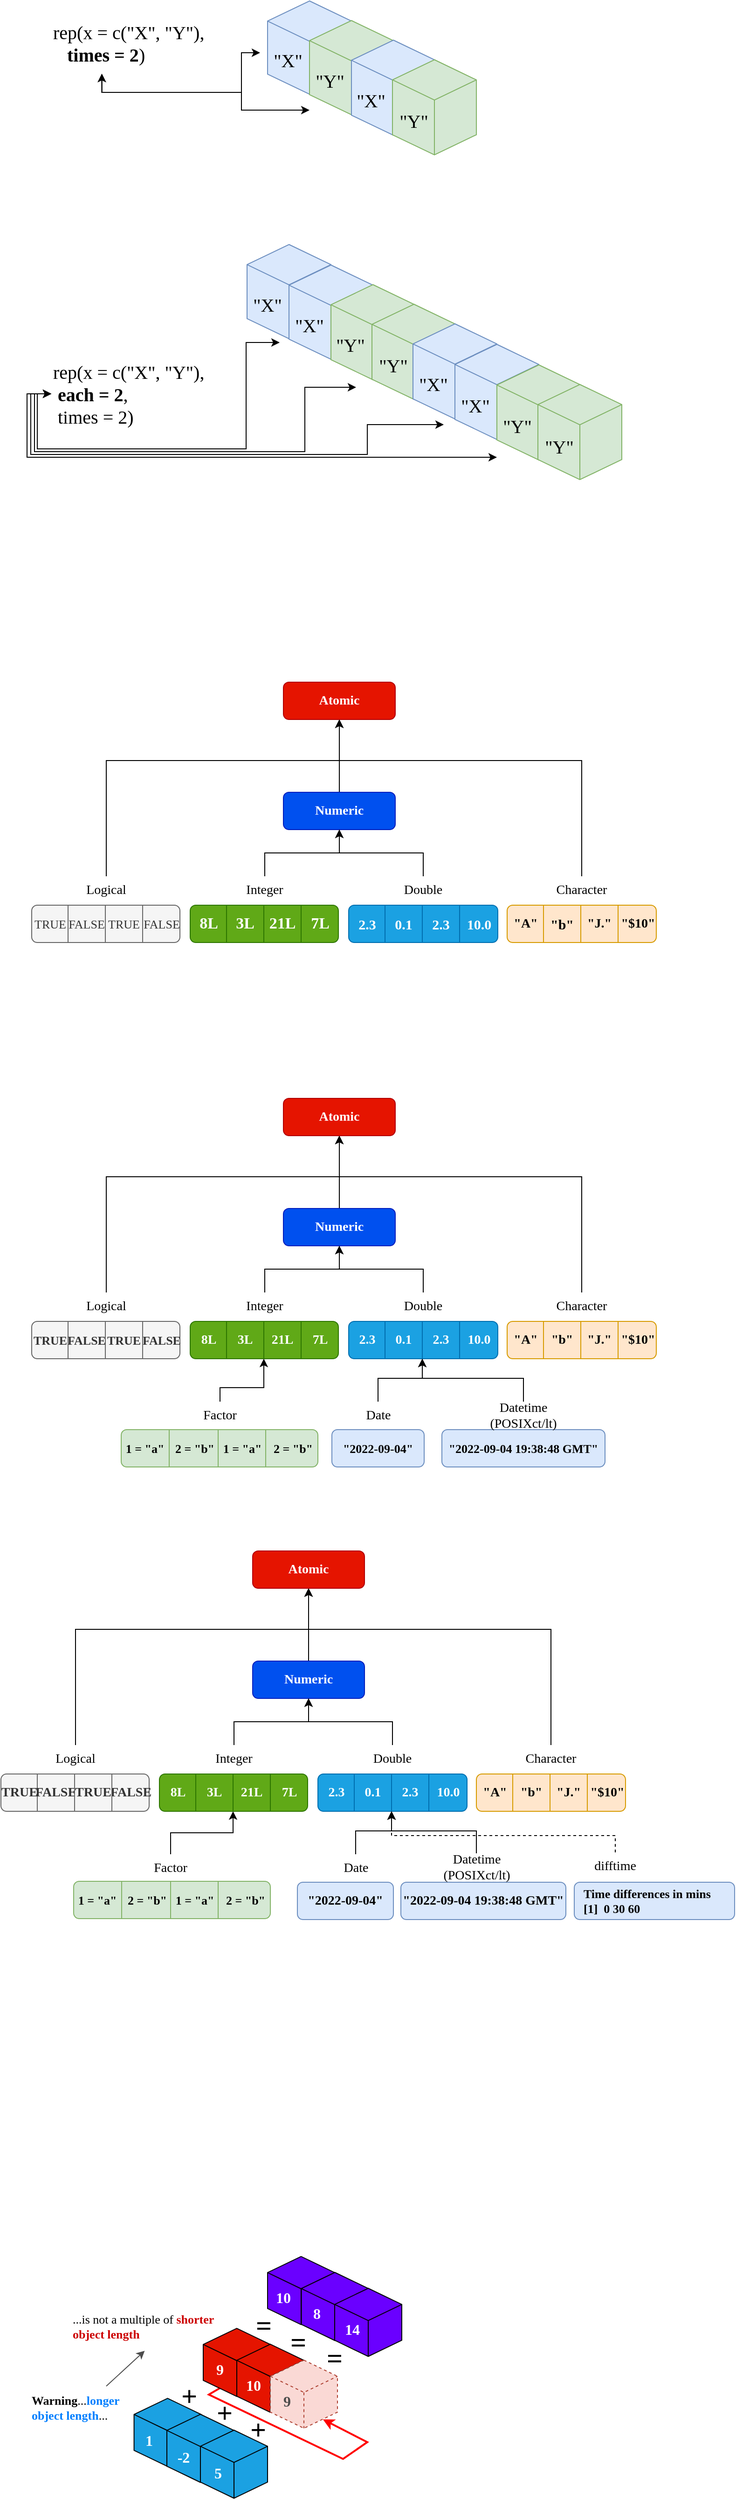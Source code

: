 <mxfile version="20.3.0" type="device"><diagram id="g_zaruBaSesQn14d0Svq" name="Page-1"><mxGraphModel dx="927" dy="1789" grid="0" gridSize="10" guides="1" tooltips="1" connect="1" arrows="1" fold="1" page="1" pageScale="1" pageWidth="850" pageHeight="1100" math="0" shadow="0"><root><mxCell id="0"/><mxCell id="1" parent="0"/><mxCell id="EvhJfLxNRb_qYwiBJ_H9-21" value="&quot;$10&quot;" style="rounded=1;whiteSpace=wrap;html=1;spacingLeft=10;fontSize=14;fontFamily=Ubuntu Mono;fontStyle=1;fillColor=#ffe6cc;strokeColor=#d79b00;" parent="1" vertex="1"><mxGeometry x="711" y="359" width="49" height="40" as="geometry"/></mxCell><mxCell id="EvhJfLxNRb_qYwiBJ_H9-22" value="&quot;A&quot;" style="rounded=1;whiteSpace=wrap;html=1;fontSize=14;spacingLeft=0;spacingRight=10;fontFamily=Ubuntu Mono;fontStyle=1;fillColor=#ffe6cc;strokeColor=#d79b00;" parent="1" vertex="1"><mxGeometry x="600" y="359" width="50" height="40" as="geometry"/></mxCell><mxCell id="EvhJfLxNRb_qYwiBJ_H9-23" value="&quot;b&quot;" style="rounded=0;whiteSpace=wrap;html=1;fontSize=14;fontFamily=Ubuntu Mono;fontStyle=1;fillColor=#ffe6cc;strokeColor=#d79b00;" parent="1" vertex="1"><mxGeometry x="639" y="359" width="40" height="40" as="geometry"/></mxCell><mxCell id="EvhJfLxNRb_qYwiBJ_H9-24" value="&quot;J.&quot;" style="rounded=0;whiteSpace=wrap;html=1;fontSize=14;fontFamily=Ubuntu Mono;fontStyle=1;fillColor=#ffe6cc;strokeColor=#d79b00;" parent="1" vertex="1"><mxGeometry x="679" y="359" width="40" height="40" as="geometry"/></mxCell><mxCell id="EvhJfLxNRb_qYwiBJ_H9-6" value="FALSE" style="rounded=1;whiteSpace=wrap;html=1;spacingLeft=10;fontSize=13;fontStyle=1;fontFamily=Ubuntu Mono;fillColor=#f5f5f5;strokeColor=#666666;fontColor=#333333;" parent="1" vertex="1"><mxGeometry x="200" y="359" width="49" height="40" as="geometry"/></mxCell><mxCell id="EvhJfLxNRb_qYwiBJ_H9-1" value="TRUE" style="rounded=1;whiteSpace=wrap;html=1;fontSize=13;spacingLeft=0;spacingRight=10;fontStyle=1;fontFamily=Ubuntu Mono;fillColor=#f5f5f5;strokeColor=#666666;fontColor=#333333;" parent="1" vertex="1"><mxGeometry x="90" y="359" width="50" height="40" as="geometry"/></mxCell><mxCell id="EvhJfLxNRb_qYwiBJ_H9-2" value="FALSE" style="rounded=0;whiteSpace=wrap;html=1;fontSize=13;fontStyle=1;fontFamily=Ubuntu Mono;fillColor=#f5f5f5;strokeColor=#666666;fontColor=#333333;" parent="1" vertex="1"><mxGeometry x="129" y="359" width="40" height="40" as="geometry"/></mxCell><mxCell id="EvhJfLxNRb_qYwiBJ_H9-4" value="TRUE" style="rounded=0;whiteSpace=wrap;html=1;fontSize=13;fontStyle=1;fontFamily=Ubuntu Mono;fillColor=#f5f5f5;strokeColor=#666666;fontColor=#333333;" parent="1" vertex="1"><mxGeometry x="169" y="359" width="40" height="40" as="geometry"/></mxCell><mxCell id="EvhJfLxNRb_qYwiBJ_H9-9" value="7L" style="rounded=1;whiteSpace=wrap;html=1;spacingLeft=10;fontSize=14;fontFamily=Ubuntu Mono;fontStyle=1;fillColor=#60a917;strokeColor=#2D7600;fontColor=#ffffff;" parent="1" vertex="1"><mxGeometry x="370" y="359" width="49" height="40" as="geometry"/></mxCell><mxCell id="EvhJfLxNRb_qYwiBJ_H9-10" value="8L" style="rounded=1;whiteSpace=wrap;html=1;fontSize=14;spacingLeft=0;spacingRight=10;fontFamily=Ubuntu Mono;fontStyle=1;fillColor=#60a917;strokeColor=#2D7600;fontColor=#ffffff;" parent="1" vertex="1"><mxGeometry x="260" y="359" width="50" height="40" as="geometry"/></mxCell><mxCell id="EvhJfLxNRb_qYwiBJ_H9-11" value="3L" style="rounded=0;whiteSpace=wrap;html=1;fontSize=14;fontFamily=Ubuntu Mono;fontStyle=1;fillColor=#60a917;strokeColor=#2D7600;fontColor=#ffffff;" parent="1" vertex="1"><mxGeometry x="299" y="359" width="40" height="40" as="geometry"/></mxCell><mxCell id="EvhJfLxNRb_qYwiBJ_H9-13" value="21L" style="rounded=0;whiteSpace=wrap;html=1;fontSize=14;fontFamily=Ubuntu Mono;fontStyle=1;fillColor=#60a917;strokeColor=#2D7600;fontColor=#ffffff;" parent="1" vertex="1"><mxGeometry x="339" y="359" width="40" height="40" as="geometry"/></mxCell><mxCell id="EvhJfLxNRb_qYwiBJ_H9-15" value="10.0" style="rounded=1;whiteSpace=wrap;html=1;spacingLeft=10;fontSize=14;fontStyle=1;fontFamily=Ubuntu Mono;fillColor=#1ba1e2;strokeColor=#006EAF;fontColor=#ffffff;" parent="1" vertex="1"><mxGeometry x="540" y="359" width="50" height="40" as="geometry"/></mxCell><mxCell id="EvhJfLxNRb_qYwiBJ_H9-16" value="2.3" style="rounded=1;whiteSpace=wrap;html=1;fontSize=14;spacingLeft=0;spacingRight=10;fontStyle=1;fontFamily=Ubuntu Mono;fillColor=#1ba1e2;strokeColor=#006EAF;fontColor=#ffffff;" parent="1" vertex="1"><mxGeometry x="430" y="359" width="50" height="40" as="geometry"/></mxCell><mxCell id="EvhJfLxNRb_qYwiBJ_H9-17" value="0.1" style="rounded=0;whiteSpace=wrap;html=1;fontSize=14;fontStyle=1;fontFamily=Ubuntu Mono;fillColor=#1ba1e2;strokeColor=#006EAF;fontColor=#ffffff;" parent="1" vertex="1"><mxGeometry x="469" y="359" width="40" height="40" as="geometry"/></mxCell><mxCell id="EvhJfLxNRb_qYwiBJ_H9-19" value="2.3" style="rounded=0;whiteSpace=wrap;html=1;fontSize=14;fontStyle=1;fontFamily=Ubuntu Mono;fillColor=#1ba1e2;strokeColor=#006EAF;fontColor=#ffffff;" parent="1" vertex="1"><mxGeometry x="509" y="359" width="40" height="40" as="geometry"/></mxCell><mxCell id="EvhJfLxNRb_qYwiBJ_H9-36" style="edgeStyle=orthogonalEdgeStyle;rounded=0;orthogonalLoop=1;jettySize=auto;html=1;fontFamily=Ubuntu Mono;fontSize=14;fillColor=default;" parent="1" source="EvhJfLxNRb_qYwiBJ_H9-28" target="EvhJfLxNRb_qYwiBJ_H9-35" edge="1"><mxGeometry relative="1" as="geometry"/></mxCell><mxCell id="EvhJfLxNRb_qYwiBJ_H9-28" value="Numeric" style="rounded=1;whiteSpace=wrap;html=1;fontFamily=Ubuntu Mono;fontSize=14;fillColor=#0050ef;fontColor=#ffffff;strokeColor=#001DBC;fontStyle=1" parent="1" vertex="1"><mxGeometry x="360" y="238" width="120" height="40" as="geometry"/></mxCell><mxCell id="EvhJfLxNRb_qYwiBJ_H9-39" style="edgeStyle=orthogonalEdgeStyle;rounded=0;orthogonalLoop=1;jettySize=auto;html=1;fontFamily=Ubuntu Mono;fontSize=14;fillColor=default;" parent="1" source="EvhJfLxNRb_qYwiBJ_H9-29" target="EvhJfLxNRb_qYwiBJ_H9-35" edge="1"><mxGeometry relative="1" as="geometry"><Array as="points"><mxPoint x="170" y="204"/><mxPoint x="420" y="204"/></Array></mxGeometry></mxCell><mxCell id="EvhJfLxNRb_qYwiBJ_H9-29" value="Logical" style="text;html=1;strokeColor=none;fillColor=none;align=center;verticalAlign=middle;whiteSpace=wrap;rounded=0;fontFamily=Ubuntu Mono;fontSize=14;" parent="1" vertex="1"><mxGeometry x="140" y="328" width="60" height="30" as="geometry"/></mxCell><mxCell id="EvhJfLxNRb_qYwiBJ_H9-33" style="edgeStyle=orthogonalEdgeStyle;rounded=0;orthogonalLoop=1;jettySize=auto;html=1;entryX=0.5;entryY=1;entryDx=0;entryDy=0;fontFamily=Ubuntu Mono;fontSize=14;fillColor=default;" parent="1" source="EvhJfLxNRb_qYwiBJ_H9-30" target="EvhJfLxNRb_qYwiBJ_H9-28" edge="1"><mxGeometry relative="1" as="geometry"/></mxCell><mxCell id="EvhJfLxNRb_qYwiBJ_H9-30" value="Integer" style="text;html=1;strokeColor=none;fillColor=none;align=center;verticalAlign=middle;whiteSpace=wrap;rounded=0;fontFamily=Ubuntu Mono;fontSize=14;" parent="1" vertex="1"><mxGeometry x="310" y="328" width="60" height="30" as="geometry"/></mxCell><mxCell id="EvhJfLxNRb_qYwiBJ_H9-34" style="edgeStyle=orthogonalEdgeStyle;rounded=0;orthogonalLoop=1;jettySize=auto;html=1;entryX=0.5;entryY=1;entryDx=0;entryDy=0;fontFamily=Ubuntu Mono;fontSize=14;fillColor=default;" parent="1" source="EvhJfLxNRb_qYwiBJ_H9-31" target="EvhJfLxNRb_qYwiBJ_H9-28" edge="1"><mxGeometry relative="1" as="geometry"/></mxCell><mxCell id="EvhJfLxNRb_qYwiBJ_H9-31" value="Double" style="text;html=1;strokeColor=none;fillColor=none;align=center;verticalAlign=middle;whiteSpace=wrap;rounded=0;fontFamily=Ubuntu Mono;fontSize=14;" parent="1" vertex="1"><mxGeometry x="480" y="328" width="60" height="30" as="geometry"/></mxCell><mxCell id="EvhJfLxNRb_qYwiBJ_H9-38" style="edgeStyle=orthogonalEdgeStyle;rounded=0;orthogonalLoop=1;jettySize=auto;html=1;fontFamily=Ubuntu Mono;fontSize=14;fillColor=default;" parent="1" source="EvhJfLxNRb_qYwiBJ_H9-32" target="EvhJfLxNRb_qYwiBJ_H9-35" edge="1"><mxGeometry relative="1" as="geometry"><Array as="points"><mxPoint x="680" y="204"/><mxPoint x="420" y="204"/></Array></mxGeometry></mxCell><mxCell id="EvhJfLxNRb_qYwiBJ_H9-32" value="Character" style="text;html=1;strokeColor=none;fillColor=none;align=center;verticalAlign=middle;whiteSpace=wrap;rounded=0;fontFamily=Ubuntu Mono;fontSize=14;" parent="1" vertex="1"><mxGeometry x="650" y="328" width="60" height="30" as="geometry"/></mxCell><mxCell id="EvhJfLxNRb_qYwiBJ_H9-35" value="Atomic" style="rounded=1;whiteSpace=wrap;html=1;fontFamily=Ubuntu Mono;fontSize=14;fillColor=#e51400;fontColor=#ffffff;strokeColor=#B20000;fontStyle=1" parent="1" vertex="1"><mxGeometry x="360" y="120" width="120" height="40" as="geometry"/></mxCell><mxCell id="EvhJfLxNRb_qYwiBJ_H9-40" value="2 = &quot;b&quot;" style="rounded=1;whiteSpace=wrap;html=1;spacingLeft=18;fontSize=13;fontFamily=Ubuntu Mono;fontStyle=1;fillColor=#d5e8d4;strokeColor=#82b366;" parent="1" vertex="1"><mxGeometry x="324.5" y="475" width="72.5" height="40" as="geometry"/></mxCell><mxCell id="EvhJfLxNRb_qYwiBJ_H9-41" value="&lt;font style=&quot;font-size: 13px;&quot;&gt;1 = &quot;a&quot;&lt;/font&gt;" style="rounded=1;whiteSpace=wrap;html=1;fontSize=13;spacingLeft=0;spacingRight=10;fontFamily=Ubuntu Mono;fontStyle=1;fillColor=#d5e8d4;strokeColor=#82b366;" parent="1" vertex="1"><mxGeometry x="186" y="475" width="60.5" height="40" as="geometry"/></mxCell><mxCell id="EvhJfLxNRb_qYwiBJ_H9-42" value="2 = &quot;b&quot;" style="rounded=0;whiteSpace=wrap;html=1;fontSize=13;fontFamily=Ubuntu Mono;fontStyle=1;fillColor=#d5e8d4;strokeColor=#82b366;" parent="1" vertex="1"><mxGeometry x="237.5" y="475" width="53.5" height="40" as="geometry"/></mxCell><mxCell id="EvhJfLxNRb_qYwiBJ_H9-43" value="1 = &quot;a&quot;" style="rounded=0;whiteSpace=wrap;html=1;fontSize=13;fontFamily=Ubuntu Mono;fontStyle=1;fillColor=#d5e8d4;strokeColor=#82b366;spacingLeft=1;" parent="1" vertex="1"><mxGeometry x="290" y="475" width="51" height="40" as="geometry"/></mxCell><mxCell id="EvhJfLxNRb_qYwiBJ_H9-45" style="edgeStyle=orthogonalEdgeStyle;rounded=0;orthogonalLoop=1;jettySize=auto;html=1;entryX=0;entryY=1;entryDx=0;entryDy=0;fontFamily=Ubuntu Mono;fontSize=9;fillColor=default;exitX=0.5;exitY=0;exitDx=0;exitDy=0;" parent="1" source="EvhJfLxNRb_qYwiBJ_H9-44" target="EvhJfLxNRb_qYwiBJ_H9-13" edge="1"><mxGeometry relative="1" as="geometry"><Array as="points"><mxPoint x="292" y="430"/><mxPoint x="339" y="430"/></Array></mxGeometry></mxCell><mxCell id="EvhJfLxNRb_qYwiBJ_H9-44" value="Factor" style="text;html=1;strokeColor=none;fillColor=none;align=center;verticalAlign=middle;whiteSpace=wrap;rounded=0;fontFamily=Ubuntu Mono;fontSize=14;" parent="1" vertex="1"><mxGeometry x="262" y="445" width="60" height="30" as="geometry"/></mxCell><mxCell id="EvhJfLxNRb_qYwiBJ_H9-52" value="&quot;2022-09-04&quot;" style="rounded=1;whiteSpace=wrap;html=1;fontSize=13;spacingLeft=10;spacingRight=10;fontStyle=1;fontFamily=Ubuntu Mono;fillColor=#dae8fc;strokeColor=#6c8ebf;spacing=0;align=center;" parent="1" vertex="1"><mxGeometry x="412" y="475" width="99" height="40" as="geometry"/></mxCell><mxCell id="EvhJfLxNRb_qYwiBJ_H9-55" value="&quot;2022-09-04 19:38:48 GMT&quot;" style="rounded=1;whiteSpace=wrap;html=1;spacingLeft=0;fontSize=13;fontStyle=1;fontFamily=Ubuntu Mono;fillColor=#dae8fc;strokeColor=#6c8ebf;spacing=0;" parent="1" vertex="1"><mxGeometry x="530" y="475" width="175" height="40" as="geometry"/></mxCell><mxCell id="EvhJfLxNRb_qYwiBJ_H9-61" style="edgeStyle=orthogonalEdgeStyle;rounded=0;orthogonalLoop=1;jettySize=auto;html=1;entryX=0;entryY=1;entryDx=0;entryDy=0;fontFamily=Ubuntu Mono;fontSize=9;fillColor=default;exitX=0.5;exitY=0;exitDx=0;exitDy=0;" parent="1" source="EvhJfLxNRb_qYwiBJ_H9-59" target="EvhJfLxNRb_qYwiBJ_H9-19" edge="1"><mxGeometry relative="1" as="geometry"><Array as="points"><mxPoint x="462" y="420"/><mxPoint x="509" y="420"/></Array></mxGeometry></mxCell><mxCell id="EvhJfLxNRb_qYwiBJ_H9-59" value="Date" style="text;html=1;strokeColor=none;fillColor=none;align=center;verticalAlign=middle;whiteSpace=wrap;rounded=0;fontFamily=Ubuntu Mono;fontSize=14;" parent="1" vertex="1"><mxGeometry x="431.5" y="445" width="60" height="30" as="geometry"/></mxCell><mxCell id="EvhJfLxNRb_qYwiBJ_H9-62" style="edgeStyle=orthogonalEdgeStyle;rounded=0;orthogonalLoop=1;jettySize=auto;html=1;entryX=0;entryY=1;entryDx=0;entryDy=0;fontFamily=Ubuntu Mono;fontSize=9;fillColor=default;exitX=0.5;exitY=0;exitDx=0;exitDy=0;" parent="1" source="EvhJfLxNRb_qYwiBJ_H9-60" target="EvhJfLxNRb_qYwiBJ_H9-19" edge="1"><mxGeometry relative="1" as="geometry"><Array as="points"><mxPoint x="618" y="420"/><mxPoint x="509" y="420"/></Array></mxGeometry></mxCell><mxCell id="EvhJfLxNRb_qYwiBJ_H9-60" value="Datetime&lt;br&gt;(POSIXct/lt)" style="text;html=1;strokeColor=none;fillColor=none;align=center;verticalAlign=middle;whiteSpace=wrap;rounded=0;fontFamily=Ubuntu Mono;fontSize=14;" parent="1" vertex="1"><mxGeometry x="574" y="445" width="87" height="30" as="geometry"/></mxCell><mxCell id="EvhJfLxNRb_qYwiBJ_H9-68" value="&quot;$10&quot;" style="rounded=1;whiteSpace=wrap;html=1;spacingLeft=10;fontSize=14;fontFamily=Ubuntu Mono;fontStyle=1;fillColor=#ffe6cc;strokeColor=#d79b00;" parent="1" vertex="1"><mxGeometry x="678" y="844" width="49" height="40" as="geometry"/></mxCell><mxCell id="EvhJfLxNRb_qYwiBJ_H9-69" value="&quot;A&quot;" style="rounded=1;whiteSpace=wrap;html=1;fontSize=14;spacingLeft=0;spacingRight=10;fontFamily=Ubuntu Mono;fontStyle=1;fillColor=#ffe6cc;strokeColor=#d79b00;" parent="1" vertex="1"><mxGeometry x="567" y="844" width="50" height="40" as="geometry"/></mxCell><mxCell id="EvhJfLxNRb_qYwiBJ_H9-70" value="&quot;b&quot;" style="rounded=0;whiteSpace=wrap;html=1;fontSize=14;fontFamily=Ubuntu Mono;fontStyle=1;fillColor=#ffe6cc;strokeColor=#d79b00;" parent="1" vertex="1"><mxGeometry x="606" y="844" width="40" height="40" as="geometry"/></mxCell><mxCell id="EvhJfLxNRb_qYwiBJ_H9-71" value="&quot;J.&quot;" style="rounded=0;whiteSpace=wrap;html=1;fontSize=14;fontFamily=Ubuntu Mono;fontStyle=1;fillColor=#ffe6cc;strokeColor=#d79b00;" parent="1" vertex="1"><mxGeometry x="646" y="844" width="40" height="40" as="geometry"/></mxCell><mxCell id="EvhJfLxNRb_qYwiBJ_H9-72" value="FALSE" style="rounded=1;whiteSpace=wrap;html=1;spacingLeft=10;fontSize=14;fontStyle=1;fontFamily=Ubuntu Mono;fillColor=#f5f5f5;strokeColor=#666666;fontColor=#333333;" parent="1" vertex="1"><mxGeometry x="167" y="844" width="49" height="40" as="geometry"/></mxCell><mxCell id="EvhJfLxNRb_qYwiBJ_H9-73" value="TRUE" style="rounded=1;whiteSpace=wrap;html=1;fontSize=14;spacingLeft=0;spacingRight=10;fontStyle=1;fontFamily=Ubuntu Mono;fillColor=#f5f5f5;strokeColor=#666666;fontColor=#333333;" parent="1" vertex="1"><mxGeometry x="57" y="844" width="50" height="40" as="geometry"/></mxCell><mxCell id="EvhJfLxNRb_qYwiBJ_H9-74" value="FALSE" style="rounded=0;whiteSpace=wrap;html=1;fontSize=14;fontStyle=1;fontFamily=Ubuntu Mono;fillColor=#f5f5f5;strokeColor=#666666;fontColor=#333333;" parent="1" vertex="1"><mxGeometry x="96" y="844" width="40" height="40" as="geometry"/></mxCell><mxCell id="EvhJfLxNRb_qYwiBJ_H9-75" value="TRUE" style="rounded=0;whiteSpace=wrap;html=1;fontSize=14;fontStyle=1;fontFamily=Ubuntu Mono;fillColor=#f5f5f5;strokeColor=#666666;fontColor=#333333;" parent="1" vertex="1"><mxGeometry x="136" y="844" width="40" height="40" as="geometry"/></mxCell><mxCell id="EvhJfLxNRb_qYwiBJ_H9-76" value="7L" style="rounded=1;whiteSpace=wrap;html=1;spacingLeft=10;fontSize=14;fontFamily=Ubuntu Mono;fontStyle=1;fillColor=#60a917;strokeColor=#2D7600;fontColor=#ffffff;" parent="1" vertex="1"><mxGeometry x="337" y="844" width="49" height="40" as="geometry"/></mxCell><mxCell id="EvhJfLxNRb_qYwiBJ_H9-77" value="8L" style="rounded=1;whiteSpace=wrap;html=1;fontSize=14;spacingLeft=0;spacingRight=10;fontFamily=Ubuntu Mono;fontStyle=1;fillColor=#60a917;strokeColor=#2D7600;fontColor=#ffffff;" parent="1" vertex="1"><mxGeometry x="227" y="844" width="50" height="40" as="geometry"/></mxCell><mxCell id="EvhJfLxNRb_qYwiBJ_H9-78" value="3L" style="rounded=0;whiteSpace=wrap;html=1;fontSize=14;fontFamily=Ubuntu Mono;fontStyle=1;fillColor=#60a917;strokeColor=#2D7600;fontColor=#ffffff;" parent="1" vertex="1"><mxGeometry x="266" y="844" width="40" height="40" as="geometry"/></mxCell><mxCell id="EvhJfLxNRb_qYwiBJ_H9-79" value="21L" style="rounded=0;whiteSpace=wrap;html=1;fontSize=14;fontFamily=Ubuntu Mono;fontStyle=1;fillColor=#60a917;strokeColor=#2D7600;fontColor=#ffffff;" parent="1" vertex="1"><mxGeometry x="306" y="844" width="40" height="40" as="geometry"/></mxCell><mxCell id="EvhJfLxNRb_qYwiBJ_H9-80" value="10.0" style="rounded=1;whiteSpace=wrap;html=1;spacingLeft=10;fontSize=14;fontStyle=1;fontFamily=Ubuntu Mono;fillColor=#1ba1e2;strokeColor=#006EAF;fontColor=#ffffff;" parent="1" vertex="1"><mxGeometry x="507" y="844" width="50" height="40" as="geometry"/></mxCell><mxCell id="EvhJfLxNRb_qYwiBJ_H9-81" value="2.3" style="rounded=1;whiteSpace=wrap;html=1;fontSize=14;spacingLeft=0;spacingRight=10;fontStyle=1;fontFamily=Ubuntu Mono;fillColor=#1ba1e2;strokeColor=#006EAF;fontColor=#ffffff;" parent="1" vertex="1"><mxGeometry x="397" y="844" width="50" height="40" as="geometry"/></mxCell><mxCell id="EvhJfLxNRb_qYwiBJ_H9-82" value="0.1" style="rounded=0;whiteSpace=wrap;html=1;fontSize=14;fontStyle=1;fontFamily=Ubuntu Mono;fillColor=#1ba1e2;strokeColor=#006EAF;fontColor=#ffffff;" parent="1" vertex="1"><mxGeometry x="436" y="844" width="40" height="40" as="geometry"/></mxCell><mxCell id="EvhJfLxNRb_qYwiBJ_H9-83" value="2.3" style="rounded=0;whiteSpace=wrap;html=1;fontSize=14;fontStyle=1;fontFamily=Ubuntu Mono;fillColor=#1ba1e2;strokeColor=#006EAF;fontColor=#ffffff;" parent="1" vertex="1"><mxGeometry x="476" y="844" width="40" height="40" as="geometry"/></mxCell><mxCell id="EvhJfLxNRb_qYwiBJ_H9-84" style="edgeStyle=orthogonalEdgeStyle;rounded=0;orthogonalLoop=1;jettySize=auto;html=1;fontFamily=Ubuntu Mono;fontSize=14;fillColor=default;" parent="1" source="EvhJfLxNRb_qYwiBJ_H9-85" target="EvhJfLxNRb_qYwiBJ_H9-94" edge="1"><mxGeometry relative="1" as="geometry"/></mxCell><mxCell id="EvhJfLxNRb_qYwiBJ_H9-85" value="Numeric" style="rounded=1;whiteSpace=wrap;html=1;fontFamily=Ubuntu Mono;fontSize=14;fillColor=#0050ef;fontColor=#ffffff;strokeColor=#001DBC;fontStyle=1" parent="1" vertex="1"><mxGeometry x="327" y="723" width="120" height="40" as="geometry"/></mxCell><mxCell id="EvhJfLxNRb_qYwiBJ_H9-86" style="edgeStyle=orthogonalEdgeStyle;rounded=0;orthogonalLoop=1;jettySize=auto;html=1;fontFamily=Ubuntu Mono;fontSize=14;fillColor=default;" parent="1" source="EvhJfLxNRb_qYwiBJ_H9-87" target="EvhJfLxNRb_qYwiBJ_H9-94" edge="1"><mxGeometry relative="1" as="geometry"><Array as="points"><mxPoint x="137" y="689"/><mxPoint x="387" y="689"/></Array></mxGeometry></mxCell><mxCell id="EvhJfLxNRb_qYwiBJ_H9-87" value="Logical" style="text;html=1;strokeColor=none;fillColor=none;align=center;verticalAlign=middle;whiteSpace=wrap;rounded=0;fontFamily=Ubuntu Mono;fontSize=14;" parent="1" vertex="1"><mxGeometry x="107" y="813" width="60" height="30" as="geometry"/></mxCell><mxCell id="EvhJfLxNRb_qYwiBJ_H9-88" style="edgeStyle=orthogonalEdgeStyle;rounded=0;orthogonalLoop=1;jettySize=auto;html=1;entryX=0.5;entryY=1;entryDx=0;entryDy=0;fontFamily=Ubuntu Mono;fontSize=14;fillColor=default;" parent="1" source="EvhJfLxNRb_qYwiBJ_H9-89" target="EvhJfLxNRb_qYwiBJ_H9-85" edge="1"><mxGeometry relative="1" as="geometry"/></mxCell><mxCell id="EvhJfLxNRb_qYwiBJ_H9-89" value="Integer" style="text;html=1;strokeColor=none;fillColor=none;align=center;verticalAlign=middle;whiteSpace=wrap;rounded=0;fontFamily=Ubuntu Mono;fontSize=14;" parent="1" vertex="1"><mxGeometry x="277" y="813" width="60" height="30" as="geometry"/></mxCell><mxCell id="EvhJfLxNRb_qYwiBJ_H9-90" style="edgeStyle=orthogonalEdgeStyle;rounded=0;orthogonalLoop=1;jettySize=auto;html=1;entryX=0.5;entryY=1;entryDx=0;entryDy=0;fontFamily=Ubuntu Mono;fontSize=14;fillColor=default;" parent="1" source="EvhJfLxNRb_qYwiBJ_H9-91" target="EvhJfLxNRb_qYwiBJ_H9-85" edge="1"><mxGeometry relative="1" as="geometry"/></mxCell><mxCell id="EvhJfLxNRb_qYwiBJ_H9-91" value="Double" style="text;html=1;strokeColor=none;fillColor=none;align=center;verticalAlign=middle;whiteSpace=wrap;rounded=0;fontFamily=Ubuntu Mono;fontSize=14;" parent="1" vertex="1"><mxGeometry x="447" y="813" width="60" height="30" as="geometry"/></mxCell><mxCell id="EvhJfLxNRb_qYwiBJ_H9-92" style="edgeStyle=orthogonalEdgeStyle;rounded=0;orthogonalLoop=1;jettySize=auto;html=1;fontFamily=Ubuntu Mono;fontSize=14;fillColor=default;" parent="1" source="EvhJfLxNRb_qYwiBJ_H9-93" target="EvhJfLxNRb_qYwiBJ_H9-94" edge="1"><mxGeometry relative="1" as="geometry"><Array as="points"><mxPoint x="647" y="689"/><mxPoint x="387" y="689"/></Array></mxGeometry></mxCell><mxCell id="EvhJfLxNRb_qYwiBJ_H9-93" value="Character" style="text;html=1;strokeColor=none;fillColor=none;align=center;verticalAlign=middle;whiteSpace=wrap;rounded=0;fontFamily=Ubuntu Mono;fontSize=14;" parent="1" vertex="1"><mxGeometry x="617" y="813" width="60" height="30" as="geometry"/></mxCell><mxCell id="EvhJfLxNRb_qYwiBJ_H9-94" value="Atomic" style="rounded=1;whiteSpace=wrap;html=1;fontFamily=Ubuntu Mono;fontSize=14;fillColor=#e51400;fontColor=#ffffff;strokeColor=#B20000;fontStyle=1" parent="1" vertex="1"><mxGeometry x="327" y="605" width="120" height="40" as="geometry"/></mxCell><mxCell id="EvhJfLxNRb_qYwiBJ_H9-99" style="edgeStyle=orthogonalEdgeStyle;rounded=0;orthogonalLoop=1;jettySize=auto;html=1;entryX=0;entryY=1;entryDx=0;entryDy=0;fontFamily=Ubuntu Mono;fontSize=9;fillColor=default;exitX=0.5;exitY=0;exitDx=0;exitDy=0;" parent="1" source="EvhJfLxNRb_qYwiBJ_H9-100" target="EvhJfLxNRb_qYwiBJ_H9-79" edge="1"><mxGeometry relative="1" as="geometry"><Array as="points"><mxPoint x="239" y="907"/><mxPoint x="306" y="907"/></Array></mxGeometry></mxCell><mxCell id="EvhJfLxNRb_qYwiBJ_H9-100" value="Factor" style="text;html=1;strokeColor=none;fillColor=none;align=center;verticalAlign=middle;whiteSpace=wrap;rounded=0;fontFamily=Ubuntu Mono;fontSize=14;" parent="1" vertex="1"><mxGeometry x="209" y="930" width="60" height="30" as="geometry"/></mxCell><mxCell id="EvhJfLxNRb_qYwiBJ_H9-101" value="&quot;2022-09-04&quot;" style="rounded=1;whiteSpace=wrap;html=1;fontSize=14;spacingLeft=10;spacingRight=10;fontStyle=1;fontFamily=Ubuntu Mono;fillColor=#dae8fc;strokeColor=#6c8ebf;spacing=0;align=center;" parent="1" vertex="1"><mxGeometry x="375" y="960" width="103" height="40" as="geometry"/></mxCell><mxCell id="EvhJfLxNRb_qYwiBJ_H9-102" value="&quot;2022-09-04 19:38:48 GMT&quot;" style="rounded=1;whiteSpace=wrap;html=1;spacingLeft=0;fontSize=14;fontStyle=1;fontFamily=Ubuntu Mono;fillColor=#dae8fc;strokeColor=#6c8ebf;spacing=0;" parent="1" vertex="1"><mxGeometry x="486" y="960" width="177" height="40" as="geometry"/></mxCell><mxCell id="EvhJfLxNRb_qYwiBJ_H9-103" style="edgeStyle=orthogonalEdgeStyle;rounded=0;orthogonalLoop=1;jettySize=auto;html=1;entryX=0;entryY=1;entryDx=0;entryDy=0;fontFamily=Ubuntu Mono;fontSize=9;fillColor=default;exitX=0.5;exitY=0;exitDx=0;exitDy=0;" parent="1" source="EvhJfLxNRb_qYwiBJ_H9-104" target="EvhJfLxNRb_qYwiBJ_H9-83" edge="1"><mxGeometry relative="1" as="geometry"><Array as="points"><mxPoint x="438" y="905"/><mxPoint x="476" y="905"/></Array></mxGeometry></mxCell><mxCell id="EvhJfLxNRb_qYwiBJ_H9-104" value="Date" style="text;html=1;strokeColor=none;fillColor=none;align=center;verticalAlign=middle;whiteSpace=wrap;rounded=0;fontFamily=Ubuntu Mono;fontSize=14;" parent="1" vertex="1"><mxGeometry x="407.5" y="930" width="60" height="30" as="geometry"/></mxCell><mxCell id="EvhJfLxNRb_qYwiBJ_H9-105" style="edgeStyle=orthogonalEdgeStyle;rounded=0;orthogonalLoop=1;jettySize=auto;html=1;entryX=0;entryY=1;entryDx=0;entryDy=0;fontFamily=Ubuntu Mono;fontSize=9;fillColor=default;" parent="1" source="EvhJfLxNRb_qYwiBJ_H9-106" target="EvhJfLxNRb_qYwiBJ_H9-83" edge="1"><mxGeometry relative="1" as="geometry"><Array as="points"><mxPoint x="567" y="905"/><mxPoint x="476" y="905"/></Array></mxGeometry></mxCell><mxCell id="EvhJfLxNRb_qYwiBJ_H9-106" value="Datetime (POSIXct/lt)" style="text;html=1;strokeColor=none;fillColor=none;align=center;verticalAlign=middle;whiteSpace=wrap;rounded=0;fontFamily=Ubuntu Mono;fontSize=14;" parent="1" vertex="1"><mxGeometry x="521.5" y="929" width="91" height="30" as="geometry"/></mxCell><mxCell id="EvhJfLxNRb_qYwiBJ_H9-107" value="Time differences in mins&lt;br style=&quot;font-size: 13px;&quot;&gt;[1]&amp;nbsp; 0 30 60" style="rounded=1;whiteSpace=wrap;html=1;spacingLeft=10;fontSize=13;fontStyle=1;fontFamily=Ubuntu Mono;fillColor=#dae8fc;strokeColor=#6c8ebf;spacing=0;align=left;" parent="1" vertex="1"><mxGeometry x="672" y="960" width="172" height="40" as="geometry"/></mxCell><mxCell id="EvhJfLxNRb_qYwiBJ_H9-110" style="edgeStyle=orthogonalEdgeStyle;rounded=0;orthogonalLoop=1;jettySize=auto;html=1;entryX=0;entryY=1;entryDx=0;entryDy=0;fontFamily=Ubuntu Mono;fontSize=10;fillColor=default;strokeWidth=1;dashed=1;" parent="1" source="EvhJfLxNRb_qYwiBJ_H9-111" target="EvhJfLxNRb_qYwiBJ_H9-83" edge="1"><mxGeometry relative="1" as="geometry"><Array as="points"><mxPoint x="716" y="910"/><mxPoint x="476" y="910"/></Array></mxGeometry></mxCell><mxCell id="EvhJfLxNRb_qYwiBJ_H9-111" value="difftime" style="text;html=1;strokeColor=none;fillColor=none;align=center;verticalAlign=middle;whiteSpace=wrap;rounded=0;fontFamily=Ubuntu Mono;fontSize=14;" parent="1" vertex="1"><mxGeometry x="686" y="928" width="60" height="30" as="geometry"/></mxCell><mxCell id="EvhJfLxNRb_qYwiBJ_H9-112" value="&quot;$10&quot;" style="rounded=1;whiteSpace=wrap;html=1;spacingLeft=10;fontSize=14;fontFamily=Ubuntu Mono;fontStyle=1;fillColor=#ffe6cc;strokeColor=#d79b00;" parent="1" vertex="1"><mxGeometry x="711" y="-87" width="49" height="40" as="geometry"/></mxCell><mxCell id="EvhJfLxNRb_qYwiBJ_H9-113" value="&quot;A&quot;" style="rounded=1;whiteSpace=wrap;html=1;fontSize=14;spacingLeft=0;spacingRight=10;fontFamily=Ubuntu Mono;fontStyle=1;fillColor=#ffe6cc;strokeColor=#d79b00;" parent="1" vertex="1"><mxGeometry x="600" y="-87" width="50" height="40" as="geometry"/></mxCell><mxCell id="EvhJfLxNRb_qYwiBJ_H9-114" value="&quot;b&quot;" style="rounded=0;whiteSpace=wrap;html=1;fontSize=15;fontFamily=Ubuntu Mono;fontStyle=1;fillColor=#ffe6cc;strokeColor=#d79b00;" parent="1" vertex="1"><mxGeometry x="639" y="-87" width="40" height="40" as="geometry"/></mxCell><mxCell id="EvhJfLxNRb_qYwiBJ_H9-115" value="&quot;J.&quot;" style="rounded=0;whiteSpace=wrap;html=1;fontSize=14;fontFamily=Ubuntu Mono;fontStyle=1;fillColor=#ffe6cc;strokeColor=#d79b00;" parent="1" vertex="1"><mxGeometry x="679" y="-87" width="40" height="40" as="geometry"/></mxCell><mxCell id="EvhJfLxNRb_qYwiBJ_H9-116" value="FALSE" style="rounded=1;whiteSpace=wrap;html=1;spacingLeft=10;fontSize=13;fontStyle=0;fontFamily=Ubuntu Mono;fillColor=#f5f5f5;strokeColor=#666666;fontColor=#333333;" parent="1" vertex="1"><mxGeometry x="200" y="-87" width="49" height="40" as="geometry"/></mxCell><mxCell id="EvhJfLxNRb_qYwiBJ_H9-117" value="TRUE" style="rounded=1;whiteSpace=wrap;html=1;fontSize=13;spacingLeft=0;spacingRight=10;fontStyle=0;fontFamily=Ubuntu Mono;fillColor=#f5f5f5;strokeColor=#666666;fontColor=#333333;" parent="1" vertex="1"><mxGeometry x="90" y="-87" width="50" height="40" as="geometry"/></mxCell><mxCell id="EvhJfLxNRb_qYwiBJ_H9-118" value="FALSE" style="rounded=0;whiteSpace=wrap;html=1;fontSize=13;fontStyle=0;fontFamily=Ubuntu Mono;fillColor=#f5f5f5;strokeColor=#666666;fontColor=#333333;" parent="1" vertex="1"><mxGeometry x="129" y="-87" width="40" height="40" as="geometry"/></mxCell><mxCell id="EvhJfLxNRb_qYwiBJ_H9-119" value="TRUE" style="rounded=0;whiteSpace=wrap;html=1;fontSize=13;fontStyle=0;fontFamily=Ubuntu Mono;fillColor=#f5f5f5;strokeColor=#666666;fontColor=#333333;" parent="1" vertex="1"><mxGeometry x="169" y="-87" width="40" height="40" as="geometry"/></mxCell><mxCell id="EvhJfLxNRb_qYwiBJ_H9-120" value="7L" style="rounded=1;whiteSpace=wrap;html=1;spacingLeft=10;fontSize=17;fontFamily=Ubuntu Mono;fontStyle=1;fillColor=#60a917;strokeColor=#2D7600;fontColor=#ffffff;" parent="1" vertex="1"><mxGeometry x="370" y="-87" width="49" height="40" as="geometry"/></mxCell><mxCell id="EvhJfLxNRb_qYwiBJ_H9-121" value="8L" style="rounded=1;whiteSpace=wrap;html=1;fontSize=17;spacingLeft=0;spacingRight=10;fontFamily=Ubuntu Mono;fontStyle=1;fillColor=#60a917;strokeColor=#2D7600;fontColor=#ffffff;" parent="1" vertex="1"><mxGeometry x="260" y="-87" width="50" height="40" as="geometry"/></mxCell><mxCell id="EvhJfLxNRb_qYwiBJ_H9-122" value="3L" style="rounded=0;whiteSpace=wrap;html=1;fontSize=17;fontFamily=Ubuntu Mono;fontStyle=1;fillColor=#60a917;strokeColor=#2D7600;fontColor=#ffffff;" parent="1" vertex="1"><mxGeometry x="299" y="-87" width="40" height="40" as="geometry"/></mxCell><mxCell id="EvhJfLxNRb_qYwiBJ_H9-123" value="21L" style="rounded=0;whiteSpace=wrap;html=1;fontSize=17;fontFamily=Ubuntu Mono;fontStyle=1;fillColor=#60a917;strokeColor=#2D7600;fontColor=#ffffff;" parent="1" vertex="1"><mxGeometry x="339" y="-87" width="40" height="40" as="geometry"/></mxCell><mxCell id="EvhJfLxNRb_qYwiBJ_H9-124" value="10.0" style="rounded=1;whiteSpace=wrap;html=1;spacingLeft=10;fontSize=15;fontStyle=1;fontFamily=Ubuntu Mono;fillColor=#1ba1e2;strokeColor=#006EAF;fontColor=#ffffff;" parent="1" vertex="1"><mxGeometry x="540" y="-87" width="50" height="40" as="geometry"/></mxCell><mxCell id="EvhJfLxNRb_qYwiBJ_H9-125" value="2.3" style="rounded=1;whiteSpace=wrap;html=1;fontSize=15;spacingLeft=0;spacingRight=10;fontStyle=1;fontFamily=Ubuntu Mono;fillColor=#1ba1e2;strokeColor=#006EAF;fontColor=#ffffff;" parent="1" vertex="1"><mxGeometry x="430" y="-87" width="50" height="40" as="geometry"/></mxCell><mxCell id="EvhJfLxNRb_qYwiBJ_H9-126" value="0.1" style="rounded=0;whiteSpace=wrap;html=1;fontSize=15;fontStyle=1;fontFamily=Ubuntu Mono;fillColor=#1ba1e2;strokeColor=#006EAF;fontColor=#ffffff;" parent="1" vertex="1"><mxGeometry x="469" y="-87" width="40" height="40" as="geometry"/></mxCell><mxCell id="EvhJfLxNRb_qYwiBJ_H9-127" value="2.3" style="rounded=0;whiteSpace=wrap;html=1;fontSize=15;fontStyle=1;fontFamily=Ubuntu Mono;fillColor=#1ba1e2;strokeColor=#006EAF;fontColor=#ffffff;" parent="1" vertex="1"><mxGeometry x="509" y="-87" width="40" height="40" as="geometry"/></mxCell><mxCell id="EvhJfLxNRb_qYwiBJ_H9-128" style="edgeStyle=orthogonalEdgeStyle;rounded=0;orthogonalLoop=1;jettySize=auto;html=1;fontFamily=Ubuntu Mono;fontSize=14;fillColor=default;" parent="1" source="EvhJfLxNRb_qYwiBJ_H9-129" target="EvhJfLxNRb_qYwiBJ_H9-138" edge="1"><mxGeometry relative="1" as="geometry"/></mxCell><mxCell id="EvhJfLxNRb_qYwiBJ_H9-129" value="Numeric" style="rounded=1;whiteSpace=wrap;html=1;fontFamily=Ubuntu Mono;fontSize=14;fillColor=#0050ef;fontColor=#ffffff;strokeColor=#001DBC;fontStyle=1" parent="1" vertex="1"><mxGeometry x="360" y="-208" width="120" height="40" as="geometry"/></mxCell><mxCell id="EvhJfLxNRb_qYwiBJ_H9-130" style="edgeStyle=orthogonalEdgeStyle;rounded=0;orthogonalLoop=1;jettySize=auto;html=1;fontFamily=Ubuntu Mono;fontSize=14;fillColor=default;" parent="1" source="EvhJfLxNRb_qYwiBJ_H9-131" target="EvhJfLxNRb_qYwiBJ_H9-138" edge="1"><mxGeometry relative="1" as="geometry"><Array as="points"><mxPoint x="170" y="-242"/><mxPoint x="420" y="-242"/></Array></mxGeometry></mxCell><mxCell id="EvhJfLxNRb_qYwiBJ_H9-131" value="Logical" style="text;html=1;strokeColor=none;fillColor=none;align=center;verticalAlign=middle;whiteSpace=wrap;rounded=0;fontFamily=Ubuntu Mono;fontSize=14;" parent="1" vertex="1"><mxGeometry x="140" y="-118" width="60" height="30" as="geometry"/></mxCell><mxCell id="EvhJfLxNRb_qYwiBJ_H9-132" style="edgeStyle=orthogonalEdgeStyle;rounded=0;orthogonalLoop=1;jettySize=auto;html=1;entryX=0.5;entryY=1;entryDx=0;entryDy=0;fontFamily=Ubuntu Mono;fontSize=14;fillColor=default;" parent="1" source="EvhJfLxNRb_qYwiBJ_H9-133" target="EvhJfLxNRb_qYwiBJ_H9-129" edge="1"><mxGeometry relative="1" as="geometry"/></mxCell><mxCell id="EvhJfLxNRb_qYwiBJ_H9-133" value="Integer" style="text;html=1;strokeColor=none;fillColor=none;align=center;verticalAlign=middle;whiteSpace=wrap;rounded=0;fontFamily=Ubuntu Mono;fontSize=14;" parent="1" vertex="1"><mxGeometry x="310" y="-118" width="60" height="30" as="geometry"/></mxCell><mxCell id="EvhJfLxNRb_qYwiBJ_H9-134" style="edgeStyle=orthogonalEdgeStyle;rounded=0;orthogonalLoop=1;jettySize=auto;html=1;entryX=0.5;entryY=1;entryDx=0;entryDy=0;fontFamily=Ubuntu Mono;fontSize=14;fillColor=default;" parent="1" source="EvhJfLxNRb_qYwiBJ_H9-135" target="EvhJfLxNRb_qYwiBJ_H9-129" edge="1"><mxGeometry relative="1" as="geometry"/></mxCell><mxCell id="EvhJfLxNRb_qYwiBJ_H9-135" value="Double" style="text;html=1;strokeColor=none;fillColor=none;align=center;verticalAlign=middle;whiteSpace=wrap;rounded=0;fontFamily=Ubuntu Mono;fontSize=14;" parent="1" vertex="1"><mxGeometry x="480" y="-118" width="60" height="30" as="geometry"/></mxCell><mxCell id="EvhJfLxNRb_qYwiBJ_H9-136" style="edgeStyle=orthogonalEdgeStyle;rounded=0;orthogonalLoop=1;jettySize=auto;html=1;fontFamily=Ubuntu Mono;fontSize=14;fillColor=default;" parent="1" source="EvhJfLxNRb_qYwiBJ_H9-137" target="EvhJfLxNRb_qYwiBJ_H9-138" edge="1"><mxGeometry relative="1" as="geometry"><Array as="points"><mxPoint x="680" y="-242"/><mxPoint x="420" y="-242"/></Array></mxGeometry></mxCell><mxCell id="EvhJfLxNRb_qYwiBJ_H9-137" value="Character" style="text;html=1;strokeColor=none;fillColor=none;align=center;verticalAlign=middle;whiteSpace=wrap;rounded=0;fontFamily=Ubuntu Mono;fontSize=14;" parent="1" vertex="1"><mxGeometry x="650" y="-118" width="60" height="30" as="geometry"/></mxCell><mxCell id="EvhJfLxNRb_qYwiBJ_H9-138" value="Atomic" style="rounded=1;whiteSpace=wrap;html=1;fontFamily=Ubuntu Mono;fontSize=14;fillColor=#e51400;fontColor=#ffffff;strokeColor=#B20000;fontStyle=1" parent="1" vertex="1"><mxGeometry x="360" y="-326" width="120" height="40" as="geometry"/></mxCell><mxCell id="d9IL9rG4ohghO35TZMAp-1" style="edgeStyle=orthogonalEdgeStyle;rounded=0;orthogonalLoop=1;jettySize=auto;html=1;entryX=0.25;entryY=1;entryDx=0;entryDy=0;fontFamily=Ubuntu Mono;fontSize=20;exitX=0;exitY=0.25;exitDx=0;exitDy=0;startArrow=classic;startFill=1;" parent="1" source="d9IL9rG4ohghO35TZMAp-9" target="d9IL9rG4ohghO35TZMAp-12" edge="1"><mxGeometry relative="1" as="geometry"/></mxCell><mxCell id="d9IL9rG4ohghO35TZMAp-2" value="" style="html=1;whiteSpace=wrap;shape=isoCube2;backgroundOutline=1;isoAngle=15;fillColor=#dae8fc;strokeColor=#6c8ebf;" parent="1" vertex="1"><mxGeometry x="343" y="-1056" width="90" height="100" as="geometry"/></mxCell><mxCell id="d9IL9rG4ohghO35TZMAp-3" style="edgeStyle=orthogonalEdgeStyle;rounded=0;orthogonalLoop=1;jettySize=auto;html=1;entryX=0.25;entryY=1;entryDx=0;entryDy=0;fontFamily=Ubuntu Mono;fontSize=20;startArrow=classic;startFill=1;" parent="1" source="d9IL9rG4ohghO35TZMAp-4" target="d9IL9rG4ohghO35TZMAp-12" edge="1"><mxGeometry relative="1" as="geometry"><Array as="points"><mxPoint x="315" y="-939"/><mxPoint x="315" y="-958"/><mxPoint x="165" y="-958"/></Array></mxGeometry></mxCell><mxCell id="d9IL9rG4ohghO35TZMAp-4" value="" style="html=1;whiteSpace=wrap;shape=isoCube2;backgroundOutline=1;isoAngle=15;fillColor=#d5e8d4;strokeColor=#82b366;" parent="1" vertex="1"><mxGeometry x="388" y="-1035" width="90" height="101" as="geometry"/></mxCell><mxCell id="d9IL9rG4ohghO35TZMAp-5" value="" style="html=1;whiteSpace=wrap;shape=isoCube2;backgroundOutline=1;isoAngle=15;fillColor=#dae8fc;strokeColor=#6c8ebf;" parent="1" vertex="1"><mxGeometry x="433" y="-1014" width="90" height="102" as="geometry"/></mxCell><mxCell id="d9IL9rG4ohghO35TZMAp-6" value="" style="html=1;whiteSpace=wrap;shape=isoCube2;backgroundOutline=1;isoAngle=15;fillColor=#d5e8d4;strokeColor=#82b366;" parent="1" vertex="1"><mxGeometry x="477" y="-993" width="90" height="102" as="geometry"/></mxCell><mxCell id="d9IL9rG4ohghO35TZMAp-7" value="&quot;Y&quot;" style="text;html=1;strokeColor=none;fillColor=none;align=center;verticalAlign=middle;whiteSpace=wrap;rounded=0;fontFamily=Hack;fontSize=20;" parent="1" vertex="1"><mxGeometry x="470" y="-943" width="60" height="30" as="geometry"/></mxCell><mxCell id="d9IL9rG4ohghO35TZMAp-8" value="&quot;Y&quot;" style="text;html=1;strokeColor=none;fillColor=none;align=center;verticalAlign=middle;whiteSpace=wrap;rounded=0;fontFamily=Hack;fontSize=20;" parent="1" vertex="1"><mxGeometry x="380" y="-986" width="60" height="30" as="geometry"/></mxCell><mxCell id="d9IL9rG4ohghO35TZMAp-9" value="&quot;X&quot;" style="text;html=1;strokeColor=none;fillColor=none;align=center;verticalAlign=middle;whiteSpace=wrap;rounded=0;fontFamily=Hack;fontSize=20;" parent="1" vertex="1"><mxGeometry x="335" y="-1008" width="60" height="30" as="geometry"/></mxCell><mxCell id="d9IL9rG4ohghO35TZMAp-10" value="&quot;X&quot;" style="text;html=1;strokeColor=none;fillColor=none;align=center;verticalAlign=middle;whiteSpace=wrap;rounded=0;fontFamily=Hack;fontSize=20;" parent="1" vertex="1"><mxGeometry x="424" y="-965" width="60" height="30" as="geometry"/></mxCell><mxCell id="d9IL9rG4ohghO35TZMAp-11" value="rep(x = c(&quot;X&quot;, &quot;Y&quot;), &lt;br&gt;&amp;nbsp;&lt;b&gt;each = 2&lt;/b&gt;,&lt;br&gt;&amp;nbsp;times = 2)" style="text;html=1;strokeColor=none;fillColor=none;align=left;verticalAlign=middle;whiteSpace=wrap;rounded=0;fontFamily=Ubuntu Mono;fontSize=20;" parent="1" vertex="1"><mxGeometry x="111" y="-676.5" width="217" height="83" as="geometry"/></mxCell><mxCell id="d9IL9rG4ohghO35TZMAp-12" value="rep(x = c(&quot;X&quot;, &quot;Y&quot;), &lt;br&gt;&amp;nbsp; &amp;nbsp;&lt;b&gt;times = 2&lt;/b&gt;)" style="text;html=1;strokeColor=none;fillColor=none;align=left;verticalAlign=middle;whiteSpace=wrap;rounded=0;fontFamily=Ubuntu Mono;fontSize=20;" parent="1" vertex="1"><mxGeometry x="111" y="-1045" width="217" height="67" as="geometry"/></mxCell><mxCell id="d9IL9rG4ohghO35TZMAp-13" style="edgeStyle=orthogonalEdgeStyle;rounded=0;orthogonalLoop=1;jettySize=auto;html=1;entryX=0;entryY=0.5;entryDx=0;entryDy=0;fontFamily=Ubuntu Mono;fontSize=20;startArrow=classic;startFill=1;" parent="1" target="d9IL9rG4ohghO35TZMAp-11" edge="1"><mxGeometry relative="1" as="geometry"><mxPoint x="532" y="-602" as="sourcePoint"/><Array as="points"><mxPoint x="450" y="-602"/><mxPoint x="450" y="-570"/><mxPoint x="89" y="-570"/><mxPoint x="89" y="-635"/></Array></mxGeometry></mxCell><mxCell id="d9IL9rG4ohghO35TZMAp-14" style="edgeStyle=orthogonalEdgeStyle;rounded=0;orthogonalLoop=1;jettySize=auto;html=1;entryX=0;entryY=0.5;entryDx=0;entryDy=0;fontFamily=Ubuntu Mono;fontSize=20;startArrow=classic;startFill=1;" parent="1" target="d9IL9rG4ohghO35TZMAp-11" edge="1"><mxGeometry relative="1" as="geometry"><mxPoint x="438" y="-642" as="sourcePoint"/><Array as="points"><mxPoint x="383" y="-642"/><mxPoint x="383" y="-573"/><mxPoint x="93" y="-573"/><mxPoint x="93" y="-635"/></Array></mxGeometry></mxCell><mxCell id="d9IL9rG4ohghO35TZMAp-15" value="" style="html=1;whiteSpace=wrap;shape=isoCube2;backgroundOutline=1;isoAngle=15;fillColor=#dae8fc;strokeColor=#6c8ebf;" parent="1" vertex="1"><mxGeometry x="321" y="-795" width="90" height="101" as="geometry"/></mxCell><mxCell id="d9IL9rG4ohghO35TZMAp-16" value="" style="html=1;whiteSpace=wrap;shape=isoCube2;backgroundOutline=1;isoAngle=15;fillColor=#dae8fc;strokeColor=#6c8ebf;" parent="1" vertex="1"><mxGeometry x="366" y="-773" width="90" height="101" as="geometry"/></mxCell><mxCell id="d9IL9rG4ohghO35TZMAp-17" value="" style="html=1;whiteSpace=wrap;shape=isoCube2;backgroundOutline=1;isoAngle=15;fillColor=#d5e8d4;strokeColor=#82b366;" parent="1" vertex="1"><mxGeometry x="411" y="-752" width="90" height="102" as="geometry"/></mxCell><mxCell id="d9IL9rG4ohghO35TZMAp-18" value="" style="html=1;whiteSpace=wrap;shape=isoCube2;backgroundOutline=1;isoAngle=15;fillColor=#d5e8d4;strokeColor=#82b366;" parent="1" vertex="1"><mxGeometry x="455" y="-731" width="90" height="102" as="geometry"/></mxCell><mxCell id="d9IL9rG4ohghO35TZMAp-19" value="&quot;Y&quot;" style="text;html=1;strokeColor=none;fillColor=none;align=center;verticalAlign=middle;whiteSpace=wrap;rounded=0;fontFamily=Hack;fontSize=20;" parent="1" vertex="1"><mxGeometry x="448" y="-681" width="60" height="30" as="geometry"/></mxCell><mxCell id="d9IL9rG4ohghO35TZMAp-20" style="edgeStyle=orthogonalEdgeStyle;rounded=0;orthogonalLoop=1;jettySize=auto;html=1;entryX=0;entryY=0.5;entryDx=0;entryDy=0;fontFamily=Ubuntu Mono;fontSize=20;startArrow=classic;startFill=1;" parent="1" target="d9IL9rG4ohghO35TZMAp-11" edge="1"><mxGeometry relative="1" as="geometry"><mxPoint x="356" y="-690" as="sourcePoint"/><Array as="points"><mxPoint x="320" y="-690"/><mxPoint x="320" y="-576"/><mxPoint x="96" y="-576"/><mxPoint x="96" y="-635"/></Array></mxGeometry></mxCell><mxCell id="d9IL9rG4ohghO35TZMAp-21" value="&quot;X&quot;" style="text;html=1;strokeColor=none;fillColor=none;align=center;verticalAlign=middle;whiteSpace=wrap;rounded=0;fontFamily=Hack;fontSize=20;" parent="1" vertex="1"><mxGeometry x="358" y="-724" width="60" height="30" as="geometry"/></mxCell><mxCell id="d9IL9rG4ohghO35TZMAp-22" value="&quot;X&quot;" style="text;html=1;strokeColor=none;fillColor=none;align=center;verticalAlign=middle;whiteSpace=wrap;rounded=0;fontFamily=Hack;fontSize=20;" parent="1" vertex="1"><mxGeometry x="313" y="-746" width="60" height="30" as="geometry"/></mxCell><mxCell id="d9IL9rG4ohghO35TZMAp-23" value="&quot;Y&quot;" style="text;html=1;strokeColor=none;fillColor=none;align=center;verticalAlign=middle;whiteSpace=wrap;rounded=0;fontFamily=Hack;fontSize=20;" parent="1" vertex="1"><mxGeometry x="402" y="-703" width="60" height="30" as="geometry"/></mxCell><mxCell id="d9IL9rG4ohghO35TZMAp-24" value="" style="html=1;whiteSpace=wrap;shape=isoCube2;backgroundOutline=1;isoAngle=15;fillColor=#dae8fc;strokeColor=#6c8ebf;" parent="1" vertex="1"><mxGeometry x="499" y="-710" width="90" height="102" as="geometry"/></mxCell><mxCell id="d9IL9rG4ohghO35TZMAp-25" value="&quot;X&quot;" style="text;html=1;strokeColor=none;fillColor=none;align=center;verticalAlign=middle;whiteSpace=wrap;rounded=0;fontFamily=Hack;fontSize=20;" parent="1" vertex="1"><mxGeometry x="491" y="-661" width="60" height="30" as="geometry"/></mxCell><mxCell id="d9IL9rG4ohghO35TZMAp-26" value="" style="html=1;whiteSpace=wrap;shape=isoCube2;backgroundOutline=1;isoAngle=15;fillColor=#dae8fc;strokeColor=#6c8ebf;" parent="1" vertex="1"><mxGeometry x="544" y="-688" width="90" height="102" as="geometry"/></mxCell><mxCell id="d9IL9rG4ohghO35TZMAp-27" value="" style="html=1;whiteSpace=wrap;shape=isoCube2;backgroundOutline=1;isoAngle=15;fillColor=#d5e8d4;strokeColor=#82b366;" parent="1" vertex="1"><mxGeometry x="589" y="-666" width="90" height="102" as="geometry"/></mxCell><mxCell id="d9IL9rG4ohghO35TZMAp-28" value="" style="html=1;whiteSpace=wrap;shape=isoCube2;backgroundOutline=1;isoAngle=15;fillColor=#d5e8d4;strokeColor=#82b366;" parent="1" vertex="1"><mxGeometry x="633" y="-645" width="90" height="102" as="geometry"/></mxCell><mxCell id="d9IL9rG4ohghO35TZMAp-29" value="&quot;X&quot;" style="text;html=1;strokeColor=none;fillColor=none;align=center;verticalAlign=middle;whiteSpace=wrap;rounded=0;fontFamily=Hack;fontSize=20;" parent="1" vertex="1"><mxGeometry x="536" y="-638" width="60" height="30" as="geometry"/></mxCell><mxCell id="d9IL9rG4ohghO35TZMAp-30" value="&quot;Y&quot;" style="text;html=1;strokeColor=none;fillColor=none;align=center;verticalAlign=middle;whiteSpace=wrap;rounded=0;fontFamily=Hack;fontSize=20;" parent="1" vertex="1"><mxGeometry x="581" y="-616" width="60" height="30" as="geometry"/></mxCell><mxCell id="d9IL9rG4ohghO35TZMAp-31" style="edgeStyle=orthogonalEdgeStyle;rounded=0;orthogonalLoop=1;jettySize=auto;html=1;entryX=0;entryY=0.5;entryDx=0;entryDy=0;fontFamily=Ubuntu Mono;fontSize=20;startArrow=classic;startFill=1;" parent="1" source="d9IL9rG4ohghO35TZMAp-27" target="d9IL9rG4ohghO35TZMAp-11" edge="1"><mxGeometry relative="1" as="geometry"><mxPoint x="596" y="-567" as="sourcePoint"/><Array as="points"><mxPoint x="85" y="-567"/><mxPoint x="85" y="-635"/></Array></mxGeometry></mxCell><mxCell id="d9IL9rG4ohghO35TZMAp-32" value="&quot;Y&quot;" style="text;html=1;strokeColor=none;fillColor=none;align=center;verticalAlign=middle;whiteSpace=wrap;rounded=0;fontFamily=Hack;fontSize=20;" parent="1" vertex="1"><mxGeometry x="626" y="-594" width="60" height="30" as="geometry"/></mxCell><mxCell id="d9IL9rG4ohghO35TZMAp-80" style="rounded=0;orthogonalLoop=1;jettySize=auto;html=1;entryX=0.783;entryY=0.869;entryDx=0;entryDy=0;entryPerimeter=0;fontFamily=Ubuntu;fontSize=30;fontColor=#4D4D4D;fillColor=default;exitX=0.269;exitY=0.866;exitDx=0;exitDy=0;exitPerimeter=0;strokeColor=#FF0000;strokeWidth=2;" parent="1" source="d9IL9rG4ohghO35TZMAp-49" target="d9IL9rG4ohghO35TZMAp-66" edge="1"><mxGeometry relative="1" as="geometry"><Array as="points"><mxPoint x="280" y="1509"/><mxPoint x="424" y="1578"/><mxPoint x="450" y="1560"/></Array></mxGeometry></mxCell><mxCell id="d9IL9rG4ohghO35TZMAp-49" value="" style="whiteSpace=wrap;html=1;shape=mxgraph.basic.isocube;isoAngle=15;rotation=0;fillColor=#e51400;strokeColor=#000000;fontColor=#ffffff;" parent="1" vertex="1"><mxGeometry x="274.0" y="1438.066" width="72" height="73" as="geometry"/></mxCell><mxCell id="d9IL9rG4ohghO35TZMAp-50" value="9" style="text;html=1;strokeColor=none;fillColor=none;align=center;verticalAlign=bottom;whiteSpace=wrap;rounded=0;fontStyle=1;fontFamily=Ubuntu;fontSize=16;rotation=0;fontColor=#FFFFFF;" parent="1" vertex="1"><mxGeometry x="271.0" y="1470.066" width="42" height="23.57" as="geometry"/></mxCell><mxCell id="d9IL9rG4ohghO35TZMAp-52" value="" style="whiteSpace=wrap;html=1;shape=mxgraph.basic.isocube;isoAngle=15;rotation=0;fillColor=#e51400;strokeColor=#000000;fontColor=#ffffff;" parent="1" vertex="1"><mxGeometry x="310.0" y="1455.066" width="72" height="73" as="geometry"/></mxCell><mxCell id="d9IL9rG4ohghO35TZMAp-53" value="10" style="text;html=1;strokeColor=none;fillColor=none;align=center;verticalAlign=bottom;whiteSpace=wrap;rounded=0;fontStyle=1;fontFamily=Ubuntu;fontSize=16;rotation=0;fontColor=#FFFFFF;" parent="1" vertex="1"><mxGeometry x="305.5" y="1487.5" width="44" height="23.57" as="geometry"/></mxCell><mxCell id="d9IL9rG4ohghO35TZMAp-66" value="" style="whiteSpace=wrap;html=1;shape=mxgraph.basic.isocube;isoAngle=15;rotation=0;fillColor=#fad9d5;strokeColor=#ae4132;dashed=1;" parent="1" vertex="1"><mxGeometry x="346.0" y="1472.136" width="72" height="73" as="geometry"/></mxCell><mxCell id="d9IL9rG4ohghO35TZMAp-67" value="9" style="text;html=1;strokeColor=none;fillColor=none;align=center;verticalAlign=bottom;whiteSpace=wrap;rounded=0;fontStyle=1;fontFamily=Ubuntu;fontSize=16;rotation=0;fontColor=#4D4D4D;" parent="1" vertex="1"><mxGeometry x="343.0" y="1504.136" width="42" height="23.57" as="geometry"/></mxCell><mxCell id="d9IL9rG4ohghO35TZMAp-57" value="" style="whiteSpace=wrap;html=1;shape=mxgraph.basic.isocube;isoAngle=15;rotation=0;fillColor=#1ba1e2;strokeColor=#000000;fontColor=#ffffff;" parent="1" vertex="1"><mxGeometry x="199.78" y="1513.066" width="72" height="73" as="geometry"/></mxCell><mxCell id="d9IL9rG4ohghO35TZMAp-58" value="&lt;font&gt;1&lt;/font&gt;" style="text;html=1;strokeColor=none;fillColor=none;align=center;verticalAlign=bottom;whiteSpace=wrap;rounded=0;fontStyle=1;fontFamily=Ubuntu;fontSize=16;rotation=0;fontColor=#FFFFFF;" parent="1" vertex="1"><mxGeometry x="194.78" y="1546.066" width="42" height="23.57" as="geometry"/></mxCell><mxCell id="d9IL9rG4ohghO35TZMAp-60" value="" style="whiteSpace=wrap;html=1;shape=mxgraph.basic.isocube;isoAngle=15;rotation=0;fillColor=#1ba1e2;strokeColor=#000000;fontColor=#ffffff;" parent="1" vertex="1"><mxGeometry x="235.0" y="1530.136" width="72" height="73" as="geometry"/></mxCell><mxCell id="d9IL9rG4ohghO35TZMAp-63" value="" style="whiteSpace=wrap;html=1;shape=mxgraph.basic.isocube;isoAngle=15;rotation=0;fillColor=#1ba1e2;strokeColor=#000000;fontColor=#ffffff;" parent="1" vertex="1"><mxGeometry x="271.0" y="1547.136" width="72" height="73" as="geometry"/></mxCell><mxCell id="d9IL9rG4ohghO35TZMAp-61" value="&lt;font&gt;-2&lt;/font&gt;" style="text;html=1;strokeColor=none;fillColor=none;align=center;verticalAlign=bottom;whiteSpace=wrap;rounded=0;fontStyle=1;fontFamily=Ubuntu;fontSize=16;rotation=0;fontColor=#FFFFFF;" parent="1" vertex="1"><mxGeometry x="232.0" y="1564.496" width="42" height="23.57" as="geometry"/></mxCell><mxCell id="d9IL9rG4ohghO35TZMAp-64" value="&lt;font&gt;5&lt;/font&gt;" style="text;html=1;strokeColor=none;fillColor=none;align=center;verticalAlign=bottom;whiteSpace=wrap;rounded=0;fontStyle=1;fontFamily=Ubuntu;fontSize=16;rotation=0;fontColor=#FFFFFF;" parent="1" vertex="1"><mxGeometry x="269.03" y="1581.066" width="42" height="23.57" as="geometry"/></mxCell><mxCell id="d9IL9rG4ohghO35TZMAp-38" value="" style="whiteSpace=wrap;html=1;shape=mxgraph.basic.isocube;isoAngle=15;rotation=0;fillColor=#6a00ff;strokeColor=#000000;fontColor=#ffffff;" parent="1" vertex="1"><mxGeometry x="343.0" y="1361.066" width="72" height="73" as="geometry"/></mxCell><mxCell id="d9IL9rG4ohghO35TZMAp-39" value="&lt;font color=&quot;#ffffff&quot;&gt;10&lt;/font&gt;" style="text;html=1;strokeColor=none;fillColor=none;align=center;verticalAlign=bottom;whiteSpace=wrap;rounded=0;fontStyle=1;fontFamily=Ubuntu;fontSize=16;rotation=0;" parent="1" vertex="1"><mxGeometry x="339.0" y="1393.066" width="42" height="23.57" as="geometry"/></mxCell><mxCell id="d9IL9rG4ohghO35TZMAp-43" value="" style="whiteSpace=wrap;html=1;shape=mxgraph.basic.isocube;isoAngle=15;rotation=0;fillColor=#6a00ff;strokeColor=#000000;fontColor=#ffffff;" parent="1" vertex="1"><mxGeometry x="379.22" y="1378.136" width="72" height="73" as="geometry"/></mxCell><mxCell id="d9IL9rG4ohghO35TZMAp-44" value="&lt;font color=&quot;#ffffff&quot;&gt;8&lt;/font&gt;" style="text;html=1;strokeColor=none;fillColor=none;align=center;verticalAlign=bottom;whiteSpace=wrap;rounded=0;fontStyle=1;fontFamily=Ubuntu;fontSize=16;rotation=0;" parent="1" vertex="1"><mxGeometry x="375.22" y="1410.136" width="42" height="23.57" as="geometry"/></mxCell><mxCell id="d9IL9rG4ohghO35TZMAp-46" value="" style="whiteSpace=wrap;html=1;shape=mxgraph.basic.isocube;isoAngle=15;rotation=0;fillColor=#6a00ff;strokeColor=#000000;fontColor=#ffffff;" parent="1" vertex="1"><mxGeometry x="415.0" y="1395.136" width="72" height="73" as="geometry"/></mxCell><mxCell id="d9IL9rG4ohghO35TZMAp-47" value="&lt;font&gt;14&lt;/font&gt;" style="text;html=1;strokeColor=none;fillColor=none;align=center;verticalAlign=bottom;whiteSpace=wrap;rounded=0;fontStyle=1;fontFamily=Ubuntu;fontSize=16;rotation=0;fontColor=#FFFFFF;" parent="1" vertex="1"><mxGeometry x="413.0" y="1427.066" width="42" height="23.57" as="geometry"/></mxCell><mxCell id="d9IL9rG4ohghO35TZMAp-75" value="=" style="text;html=1;strokeColor=none;fillColor=none;align=center;verticalAlign=middle;whiteSpace=wrap;rounded=0;fontFamily=Ubuntu;fontSize=30;fontColor=#000000;fontStyle=1;rotation=0;" parent="1" vertex="1"><mxGeometry x="329" y="1423.64" width="20" height="20" as="geometry"/></mxCell><mxCell id="d9IL9rG4ohghO35TZMAp-76" value="=" style="text;html=1;strokeColor=none;fillColor=none;align=center;verticalAlign=middle;whiteSpace=wrap;rounded=0;fontFamily=Ubuntu;fontSize=30;fontColor=#000000;fontStyle=1;rotation=0;" parent="1" vertex="1"><mxGeometry x="366.22" y="1441.64" width="20" height="20" as="geometry"/></mxCell><mxCell id="d9IL9rG4ohghO35TZMAp-81" value="+" style="text;html=1;strokeColor=none;fillColor=none;align=center;verticalAlign=middle;whiteSpace=wrap;rounded=0;fontFamily=Ubuntu;fontSize=30;fontColor=#000000;fontStyle=1;rotation=0;" parent="1" vertex="1"><mxGeometry x="249" y="1499.64" width="20" height="20" as="geometry"/></mxCell><mxCell id="d9IL9rG4ohghO35TZMAp-82" value="+" style="text;html=1;strokeColor=none;fillColor=none;align=center;verticalAlign=middle;whiteSpace=wrap;rounded=0;fontFamily=Ubuntu;fontSize=30;fontColor=#000000;fontStyle=1;rotation=0;" parent="1" vertex="1"><mxGeometry x="287" y="1518.07" width="20" height="20" as="geometry"/></mxCell><mxCell id="d9IL9rG4ohghO35TZMAp-83" value="+" style="text;html=1;strokeColor=none;fillColor=none;align=center;verticalAlign=middle;whiteSpace=wrap;rounded=0;fontFamily=Ubuntu;fontSize=30;fontColor=#000000;fontStyle=1;rotation=0;" parent="1" vertex="1"><mxGeometry x="323" y="1536.07" width="20" height="20" as="geometry"/></mxCell><mxCell id="d9IL9rG4ohghO35TZMAp-84" value="=" style="text;html=1;strokeColor=none;fillColor=none;align=center;verticalAlign=middle;whiteSpace=wrap;rounded=0;fontFamily=Ubuntu;fontSize=30;fontColor=#000000;fontStyle=1;rotation=0;" parent="1" vertex="1"><mxGeometry x="405" y="1459.07" width="20" height="20" as="geometry"/></mxCell><mxCell id="d9IL9rG4ohghO35TZMAp-87" value="...is not a multiple of &lt;b&gt;&lt;font color=&quot;#cc0000&quot;&gt;shorter object length&lt;/font&gt;&lt;/b&gt;" style="text;html=1;strokeColor=none;fillColor=none;align=left;verticalAlign=middle;whiteSpace=wrap;rounded=0;labelBackgroundColor=none;fontFamily=Ubuntu Mono;fontSize=13;fontColor=#000000;fontSource=https%3A%2F%2Ffonts.googleapis.com%2Fcss%3Ffamily%3DUbuntu%2BMono;rotation=0;spacing=10;" parent="1" vertex="1"><mxGeometry x="123.5" y="1410.71" width="175.5" height="51.36" as="geometry"/></mxCell><mxCell id="d9IL9rG4ohghO35TZMAp-90" style="edgeStyle=none;rounded=0;orthogonalLoop=1;jettySize=auto;html=1;entryX=0.5;entryY=1;entryDx=0;entryDy=0;strokeColor=#4D4D4D;strokeWidth=1;fontFamily=Ubuntu;fontSize=13;fontColor=#007FFF;fillColor=default;exitX=0.75;exitY=0;exitDx=0;exitDy=0;" parent="1" source="d9IL9rG4ohghO35TZMAp-89" target="d9IL9rG4ohghO35TZMAp-87" edge="1"><mxGeometry relative="1" as="geometry"/></mxCell><mxCell id="d9IL9rG4ohghO35TZMAp-89" value="&lt;b&gt;Warning&lt;/b&gt;...&lt;font color=&quot;#007fff&quot;&gt;&lt;b&gt;longer object length&lt;/b&gt;&lt;/font&gt;..." style="text;html=1;strokeColor=none;fillColor=none;align=left;verticalAlign=middle;whiteSpace=wrap;rounded=0;labelBackgroundColor=none;fontFamily=Ubuntu Mono;fontSize=13;fontColor=#000000;fontSource=https%3A%2F%2Ffonts.googleapis.com%2Fcss%3Ffamily%3DUbuntu%2BMono;rotation=0;spacing=10;" parent="1" vertex="1"><mxGeometry x="80" y="1500" width="120" height="46.07" as="geometry"/></mxCell><mxCell id="6iKi2aWPpO0azrxM-aft-1" value="2 = &quot;b&quot;" style="rounded=1;whiteSpace=wrap;html=1;spacingLeft=18;fontSize=13;fontFamily=Ubuntu Mono;fontStyle=1;fillColor=#d5e8d4;strokeColor=#82b366;" vertex="1" parent="1"><mxGeometry x="273.5" y="959" width="72.5" height="40" as="geometry"/></mxCell><mxCell id="6iKi2aWPpO0azrxM-aft-2" value="&lt;font style=&quot;font-size: 13px;&quot;&gt;1 = &quot;a&quot;&lt;/font&gt;" style="rounded=1;whiteSpace=wrap;html=1;fontSize=13;spacingLeft=0;spacingRight=10;fontFamily=Ubuntu Mono;fontStyle=1;fillColor=#d5e8d4;strokeColor=#82b366;" vertex="1" parent="1"><mxGeometry x="135" y="959" width="60.5" height="40" as="geometry"/></mxCell><mxCell id="6iKi2aWPpO0azrxM-aft-3" value="2 = &quot;b&quot;" style="rounded=0;whiteSpace=wrap;html=1;fontSize=13;fontFamily=Ubuntu Mono;fontStyle=1;fillColor=#d5e8d4;strokeColor=#82b366;" vertex="1" parent="1"><mxGeometry x="186.5" y="959" width="53.5" height="40" as="geometry"/></mxCell><mxCell id="6iKi2aWPpO0azrxM-aft-4" value="1 = &quot;a&quot;" style="rounded=0;whiteSpace=wrap;html=1;fontSize=13;fontFamily=Ubuntu Mono;fontStyle=1;fillColor=#d5e8d4;strokeColor=#82b366;spacingLeft=1;" vertex="1" parent="1"><mxGeometry x="239" y="959" width="51" height="40" as="geometry"/></mxCell></root></mxGraphModel></diagram></mxfile>